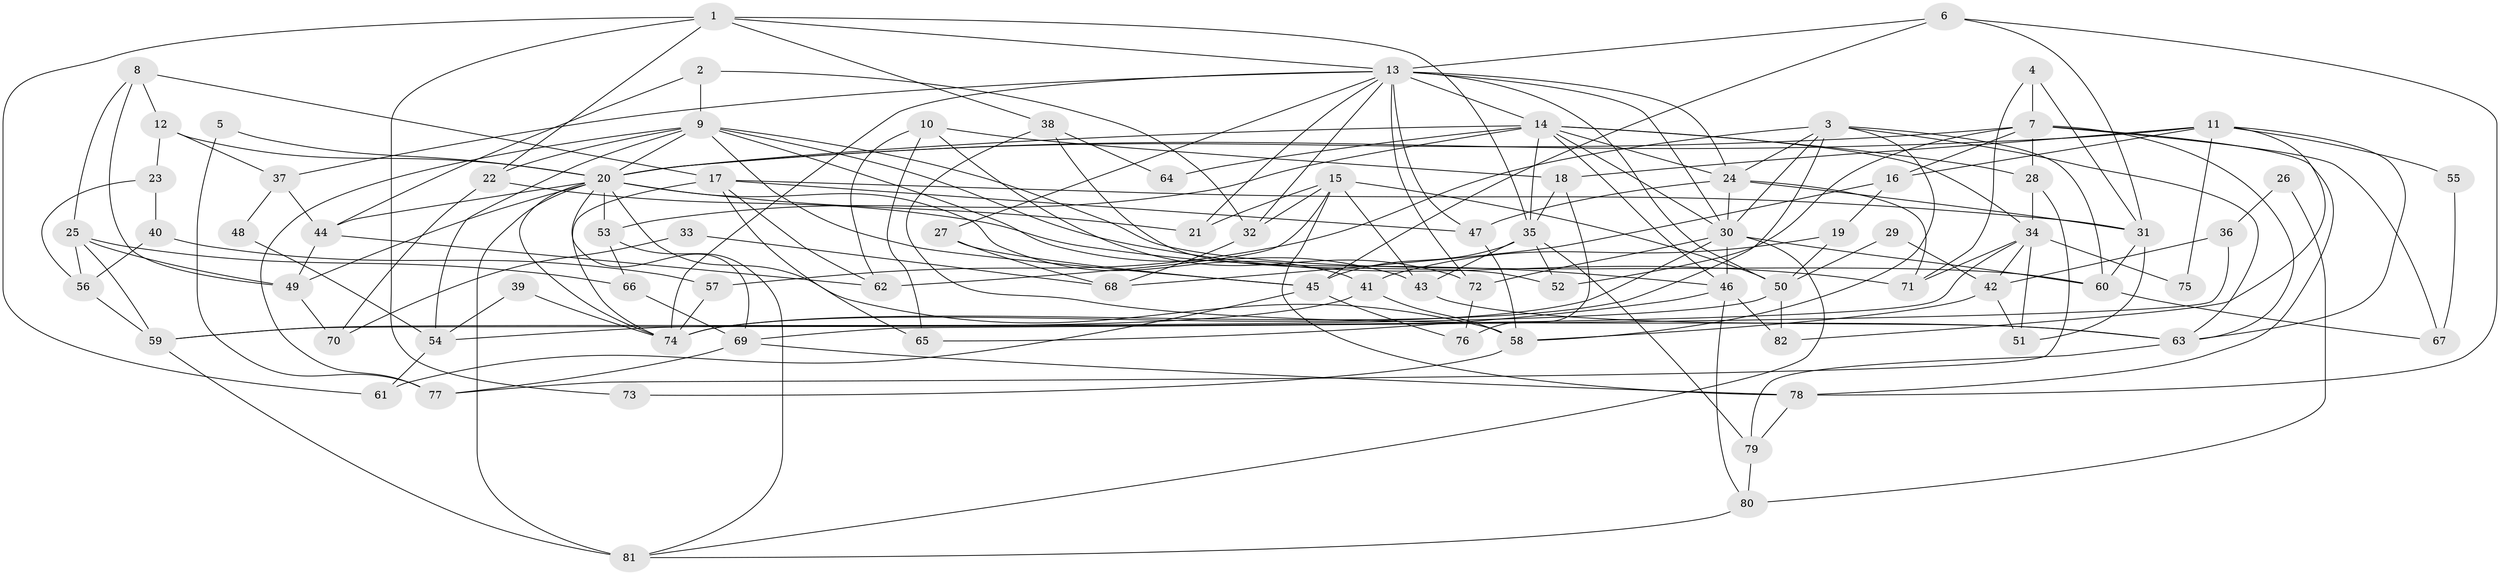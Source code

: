 // original degree distribution, {6: 0.10434782608695652, 3: 0.2956521739130435, 2: 0.10434782608695652, 4: 0.2956521739130435, 5: 0.1565217391304348, 7: 0.034782608695652174, 8: 0.008695652173913044}
// Generated by graph-tools (version 1.1) at 2025/50/03/04/25 22:50:50]
// undirected, 82 vertices, 188 edges
graph export_dot {
  node [color=gray90,style=filled];
  1;
  2;
  3;
  4;
  5;
  6;
  7;
  8;
  9;
  10;
  11;
  12;
  13;
  14;
  15;
  16;
  17;
  18;
  19;
  20;
  21;
  22;
  23;
  24;
  25;
  26;
  27;
  28;
  29;
  30;
  31;
  32;
  33;
  34;
  35;
  36;
  37;
  38;
  39;
  40;
  41;
  42;
  43;
  44;
  45;
  46;
  47;
  48;
  49;
  50;
  51;
  52;
  53;
  54;
  55;
  56;
  57;
  58;
  59;
  60;
  61;
  62;
  63;
  64;
  65;
  66;
  67;
  68;
  69;
  70;
  71;
  72;
  73;
  74;
  75;
  76;
  77;
  78;
  79;
  80;
  81;
  82;
  1 -- 13 [weight=1.0];
  1 -- 22 [weight=1.0];
  1 -- 35 [weight=1.0];
  1 -- 38 [weight=1.0];
  1 -- 61 [weight=1.0];
  1 -- 73 [weight=1.0];
  2 -- 9 [weight=1.0];
  2 -- 32 [weight=1.0];
  2 -- 44 [weight=1.0];
  3 -- 24 [weight=1.0];
  3 -- 30 [weight=1.0];
  3 -- 57 [weight=1.0];
  3 -- 58 [weight=1.0];
  3 -- 60 [weight=1.0];
  3 -- 63 [weight=1.0];
  3 -- 74 [weight=1.0];
  4 -- 7 [weight=1.0];
  4 -- 31 [weight=1.0];
  4 -- 71 [weight=1.0];
  5 -- 20 [weight=1.0];
  5 -- 77 [weight=1.0];
  6 -- 13 [weight=1.0];
  6 -- 31 [weight=1.0];
  6 -- 45 [weight=1.0];
  6 -- 78 [weight=1.0];
  7 -- 16 [weight=2.0];
  7 -- 20 [weight=2.0];
  7 -- 28 [weight=1.0];
  7 -- 52 [weight=1.0];
  7 -- 63 [weight=1.0];
  7 -- 67 [weight=1.0];
  7 -- 78 [weight=1.0];
  8 -- 12 [weight=1.0];
  8 -- 17 [weight=1.0];
  8 -- 25 [weight=1.0];
  8 -- 49 [weight=1.0];
  9 -- 20 [weight=1.0];
  9 -- 22 [weight=1.0];
  9 -- 43 [weight=1.0];
  9 -- 45 [weight=1.0];
  9 -- 54 [weight=1.0];
  9 -- 60 [weight=1.0];
  9 -- 71 [weight=1.0];
  9 -- 77 [weight=1.0];
  10 -- 18 [weight=1.0];
  10 -- 62 [weight=1.0];
  10 -- 65 [weight=1.0];
  10 -- 72 [weight=1.0];
  11 -- 16 [weight=1.0];
  11 -- 18 [weight=1.0];
  11 -- 20 [weight=1.0];
  11 -- 55 [weight=1.0];
  11 -- 63 [weight=1.0];
  11 -- 75 [weight=1.0];
  11 -- 82 [weight=1.0];
  12 -- 20 [weight=1.0];
  12 -- 23 [weight=1.0];
  12 -- 37 [weight=1.0];
  13 -- 14 [weight=1.0];
  13 -- 21 [weight=1.0];
  13 -- 24 [weight=1.0];
  13 -- 27 [weight=1.0];
  13 -- 30 [weight=1.0];
  13 -- 32 [weight=1.0];
  13 -- 37 [weight=1.0];
  13 -- 47 [weight=1.0];
  13 -- 50 [weight=3.0];
  13 -- 72 [weight=1.0];
  13 -- 74 [weight=1.0];
  14 -- 20 [weight=1.0];
  14 -- 24 [weight=1.0];
  14 -- 28 [weight=1.0];
  14 -- 30 [weight=1.0];
  14 -- 34 [weight=1.0];
  14 -- 35 [weight=1.0];
  14 -- 46 [weight=1.0];
  14 -- 53 [weight=1.0];
  14 -- 64 [weight=1.0];
  15 -- 21 [weight=1.0];
  15 -- 32 [weight=1.0];
  15 -- 43 [weight=1.0];
  15 -- 50 [weight=1.0];
  15 -- 62 [weight=1.0];
  15 -- 78 [weight=2.0];
  16 -- 19 [weight=1.0];
  16 -- 68 [weight=1.0];
  17 -- 31 [weight=1.0];
  17 -- 47 [weight=1.0];
  17 -- 62 [weight=1.0];
  17 -- 65 [weight=1.0];
  17 -- 74 [weight=1.0];
  18 -- 35 [weight=1.0];
  18 -- 76 [weight=1.0];
  19 -- 41 [weight=1.0];
  19 -- 50 [weight=1.0];
  20 -- 21 [weight=1.0];
  20 -- 41 [weight=1.0];
  20 -- 44 [weight=1.0];
  20 -- 49 [weight=1.0];
  20 -- 53 [weight=1.0];
  20 -- 58 [weight=1.0];
  20 -- 69 [weight=1.0];
  20 -- 74 [weight=1.0];
  20 -- 81 [weight=2.0];
  22 -- 46 [weight=1.0];
  22 -- 70 [weight=1.0];
  23 -- 40 [weight=1.0];
  23 -- 56 [weight=1.0];
  24 -- 30 [weight=1.0];
  24 -- 31 [weight=1.0];
  24 -- 47 [weight=1.0];
  24 -- 71 [weight=1.0];
  25 -- 49 [weight=1.0];
  25 -- 56 [weight=1.0];
  25 -- 59 [weight=1.0];
  25 -- 66 [weight=1.0];
  26 -- 36 [weight=1.0];
  26 -- 80 [weight=1.0];
  27 -- 45 [weight=1.0];
  27 -- 68 [weight=1.0];
  28 -- 34 [weight=1.0];
  28 -- 77 [weight=1.0];
  29 -- 42 [weight=1.0];
  29 -- 50 [weight=1.0];
  30 -- 46 [weight=1.0];
  30 -- 60 [weight=1.0];
  30 -- 72 [weight=2.0];
  30 -- 74 [weight=1.0];
  30 -- 81 [weight=1.0];
  31 -- 51 [weight=1.0];
  31 -- 60 [weight=1.0];
  32 -- 68 [weight=1.0];
  33 -- 68 [weight=1.0];
  33 -- 70 [weight=1.0];
  34 -- 42 [weight=1.0];
  34 -- 51 [weight=1.0];
  34 -- 59 [weight=1.0];
  34 -- 71 [weight=1.0];
  34 -- 75 [weight=1.0];
  35 -- 43 [weight=1.0];
  35 -- 45 [weight=1.0];
  35 -- 52 [weight=1.0];
  35 -- 79 [weight=1.0];
  36 -- 42 [weight=1.0];
  36 -- 69 [weight=1.0];
  37 -- 44 [weight=1.0];
  37 -- 48 [weight=1.0];
  38 -- 52 [weight=1.0];
  38 -- 63 [weight=1.0];
  38 -- 64 [weight=1.0];
  39 -- 54 [weight=1.0];
  39 -- 74 [weight=1.0];
  40 -- 56 [weight=1.0];
  40 -- 57 [weight=1.0];
  41 -- 54 [weight=1.0];
  41 -- 58 [weight=1.0];
  42 -- 51 [weight=1.0];
  42 -- 58 [weight=1.0];
  43 -- 63 [weight=1.0];
  44 -- 49 [weight=1.0];
  44 -- 62 [weight=1.0];
  45 -- 61 [weight=1.0];
  45 -- 76 [weight=1.0];
  46 -- 65 [weight=1.0];
  46 -- 80 [weight=1.0];
  46 -- 82 [weight=1.0];
  47 -- 58 [weight=1.0];
  48 -- 54 [weight=1.0];
  49 -- 70 [weight=1.0];
  50 -- 59 [weight=1.0];
  50 -- 82 [weight=1.0];
  53 -- 66 [weight=1.0];
  53 -- 81 [weight=1.0];
  54 -- 61 [weight=1.0];
  55 -- 67 [weight=1.0];
  56 -- 59 [weight=1.0];
  57 -- 74 [weight=1.0];
  58 -- 73 [weight=1.0];
  59 -- 81 [weight=1.0];
  60 -- 67 [weight=1.0];
  63 -- 79 [weight=1.0];
  66 -- 69 [weight=1.0];
  69 -- 77 [weight=1.0];
  69 -- 78 [weight=1.0];
  72 -- 76 [weight=1.0];
  78 -- 79 [weight=1.0];
  79 -- 80 [weight=1.0];
  80 -- 81 [weight=1.0];
}
